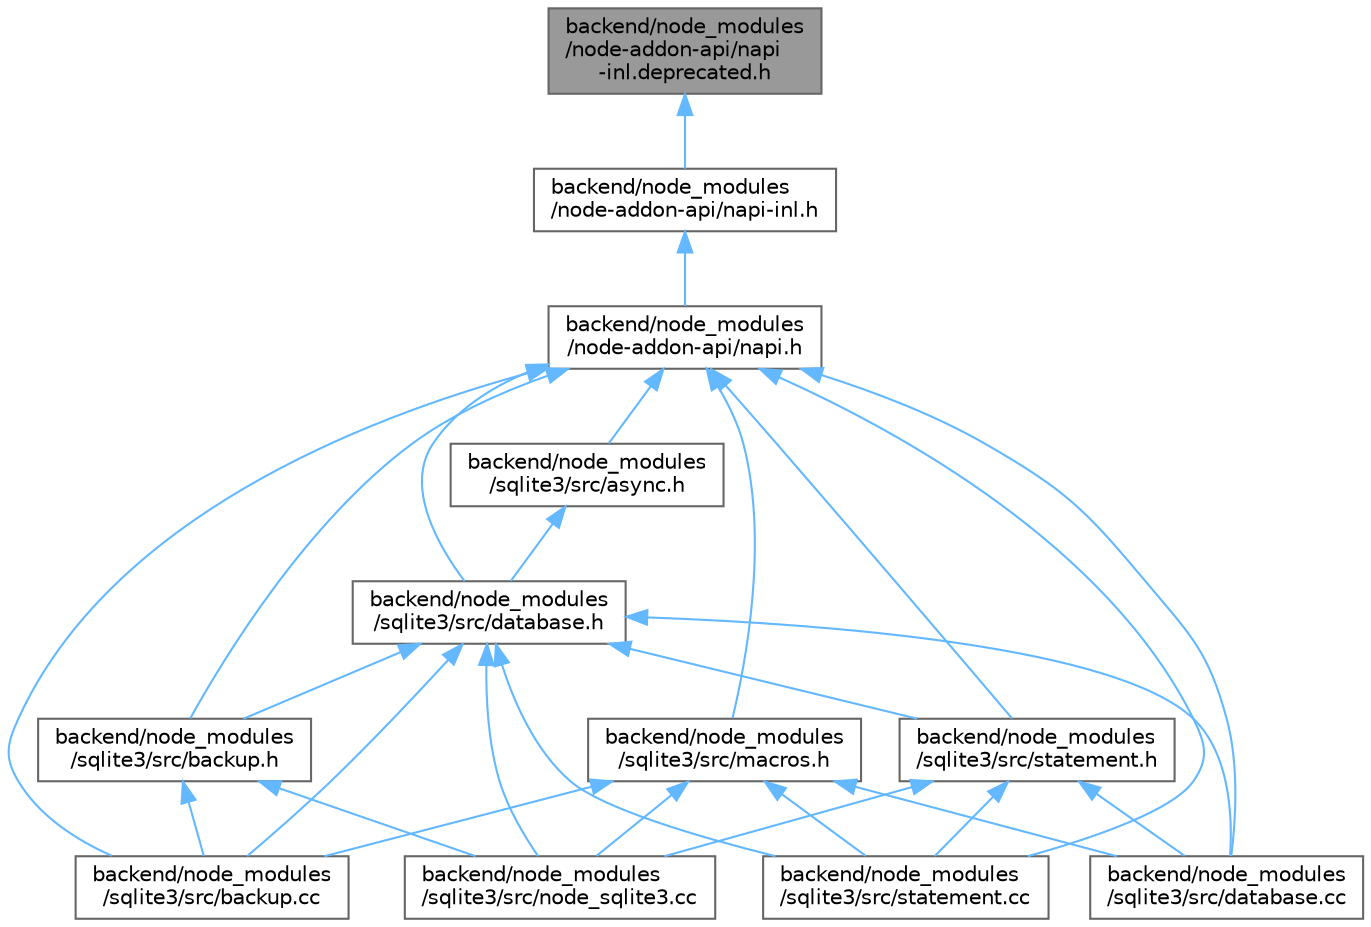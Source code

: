 digraph "backend/node_modules/node-addon-api/napi-inl.deprecated.h"
{
 // LATEX_PDF_SIZE
  bgcolor="transparent";
  edge [fontname=Helvetica,fontsize=10,labelfontname=Helvetica,labelfontsize=10];
  node [fontname=Helvetica,fontsize=10,shape=box,height=0.2,width=0.4];
  Node1 [id="Node000001",label="backend/node_modules\l/node-addon-api/napi\l-inl.deprecated.h",height=0.2,width=0.4,color="gray40", fillcolor="grey60", style="filled", fontcolor="black",tooltip=" "];
  Node1 -> Node2 [id="edge53_Node000001_Node000002",dir="back",color="steelblue1",style="solid",tooltip=" "];
  Node2 [id="Node000002",label="backend/node_modules\l/node-addon-api/napi-inl.h",height=0.2,width=0.4,color="grey40", fillcolor="white", style="filled",URL="$napi-inl_8h.html",tooltip=" "];
  Node2 -> Node3 [id="edge54_Node000002_Node000003",dir="back",color="steelblue1",style="solid",tooltip=" "];
  Node3 [id="Node000003",label="backend/node_modules\l/node-addon-api/napi.h",height=0.2,width=0.4,color="grey40", fillcolor="white", style="filled",URL="$napi_8h.html",tooltip=" "];
  Node3 -> Node4 [id="edge55_Node000003_Node000004",dir="back",color="steelblue1",style="solid",tooltip=" "];
  Node4 [id="Node000004",label="backend/node_modules\l/sqlite3/src/async.h",height=0.2,width=0.4,color="grey40", fillcolor="white", style="filled",URL="$async_8h.html",tooltip=" "];
  Node4 -> Node5 [id="edge56_Node000004_Node000005",dir="back",color="steelblue1",style="solid",tooltip=" "];
  Node5 [id="Node000005",label="backend/node_modules\l/sqlite3/src/database.h",height=0.2,width=0.4,color="grey40", fillcolor="white", style="filled",URL="$backend_2node__modules_2sqlite3_2src_2database_8h.html",tooltip=" "];
  Node5 -> Node6 [id="edge57_Node000005_Node000006",dir="back",color="steelblue1",style="solid",tooltip=" "];
  Node6 [id="Node000006",label="backend/node_modules\l/sqlite3/src/backup.cc",height=0.2,width=0.4,color="grey40", fillcolor="white", style="filled",URL="$backup_8cc.html",tooltip=" "];
  Node5 -> Node7 [id="edge58_Node000005_Node000007",dir="back",color="steelblue1",style="solid",tooltip=" "];
  Node7 [id="Node000007",label="backend/node_modules\l/sqlite3/src/backup.h",height=0.2,width=0.4,color="grey40", fillcolor="white", style="filled",URL="$backup_8h.html",tooltip=" "];
  Node7 -> Node6 [id="edge59_Node000007_Node000006",dir="back",color="steelblue1",style="solid",tooltip=" "];
  Node7 -> Node8 [id="edge60_Node000007_Node000008",dir="back",color="steelblue1",style="solid",tooltip=" "];
  Node8 [id="Node000008",label="backend/node_modules\l/sqlite3/src/node_sqlite3.cc",height=0.2,width=0.4,color="grey40", fillcolor="white", style="filled",URL="$node__sqlite3_8cc.html",tooltip=" "];
  Node5 -> Node9 [id="edge61_Node000005_Node000009",dir="back",color="steelblue1",style="solid",tooltip=" "];
  Node9 [id="Node000009",label="backend/node_modules\l/sqlite3/src/database.cc",height=0.2,width=0.4,color="grey40", fillcolor="white", style="filled",URL="$database_8cc.html",tooltip=" "];
  Node5 -> Node8 [id="edge62_Node000005_Node000008",dir="back",color="steelblue1",style="solid",tooltip=" "];
  Node5 -> Node10 [id="edge63_Node000005_Node000010",dir="back",color="steelblue1",style="solid",tooltip=" "];
  Node10 [id="Node000010",label="backend/node_modules\l/sqlite3/src/statement.cc",height=0.2,width=0.4,color="grey40", fillcolor="white", style="filled",URL="$statement_8cc.html",tooltip=" "];
  Node5 -> Node11 [id="edge64_Node000005_Node000011",dir="back",color="steelblue1",style="solid",tooltip=" "];
  Node11 [id="Node000011",label="backend/node_modules\l/sqlite3/src/statement.h",height=0.2,width=0.4,color="grey40", fillcolor="white", style="filled",URL="$statement_8h.html",tooltip=" "];
  Node11 -> Node9 [id="edge65_Node000011_Node000009",dir="back",color="steelblue1",style="solid",tooltip=" "];
  Node11 -> Node8 [id="edge66_Node000011_Node000008",dir="back",color="steelblue1",style="solid",tooltip=" "];
  Node11 -> Node10 [id="edge67_Node000011_Node000010",dir="back",color="steelblue1",style="solid",tooltip=" "];
  Node3 -> Node6 [id="edge68_Node000003_Node000006",dir="back",color="steelblue1",style="solid",tooltip=" "];
  Node3 -> Node7 [id="edge69_Node000003_Node000007",dir="back",color="steelblue1",style="solid",tooltip=" "];
  Node3 -> Node9 [id="edge70_Node000003_Node000009",dir="back",color="steelblue1",style="solid",tooltip=" "];
  Node3 -> Node5 [id="edge71_Node000003_Node000005",dir="back",color="steelblue1",style="solid",tooltip=" "];
  Node3 -> Node12 [id="edge72_Node000003_Node000012",dir="back",color="steelblue1",style="solid",tooltip=" "];
  Node12 [id="Node000012",label="backend/node_modules\l/sqlite3/src/macros.h",height=0.2,width=0.4,color="grey40", fillcolor="white", style="filled",URL="$macros_8h.html",tooltip=" "];
  Node12 -> Node6 [id="edge73_Node000012_Node000006",dir="back",color="steelblue1",style="solid",tooltip=" "];
  Node12 -> Node9 [id="edge74_Node000012_Node000009",dir="back",color="steelblue1",style="solid",tooltip=" "];
  Node12 -> Node8 [id="edge75_Node000012_Node000008",dir="back",color="steelblue1",style="solid",tooltip=" "];
  Node12 -> Node10 [id="edge76_Node000012_Node000010",dir="back",color="steelblue1",style="solid",tooltip=" "];
  Node3 -> Node10 [id="edge77_Node000003_Node000010",dir="back",color="steelblue1",style="solid",tooltip=" "];
  Node3 -> Node11 [id="edge78_Node000003_Node000011",dir="back",color="steelblue1",style="solid",tooltip=" "];
}
